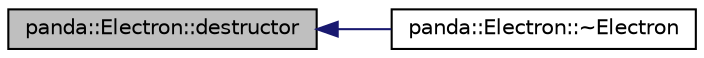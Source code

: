 digraph G
{
  edge [fontname="Helvetica",fontsize="10",labelfontname="Helvetica",labelfontsize="10"];
  node [fontname="Helvetica",fontsize="10",shape=record];
  rankdir=LR;
  Node1 [label="panda::Electron::destructor",height=0.2,width=0.4,color="black", fillcolor="grey75", style="filled" fontcolor="black"];
  Node1 -> Node2 [dir=back,color="midnightblue",fontsize="10",style="solid"];
  Node2 [label="panda::Electron::~Electron",height=0.2,width=0.4,color="black", fillcolor="white", style="filled",URL="$classpanda_1_1Electron.html#a279592af2591ccab5cf7e6d4527dcb56"];
}

